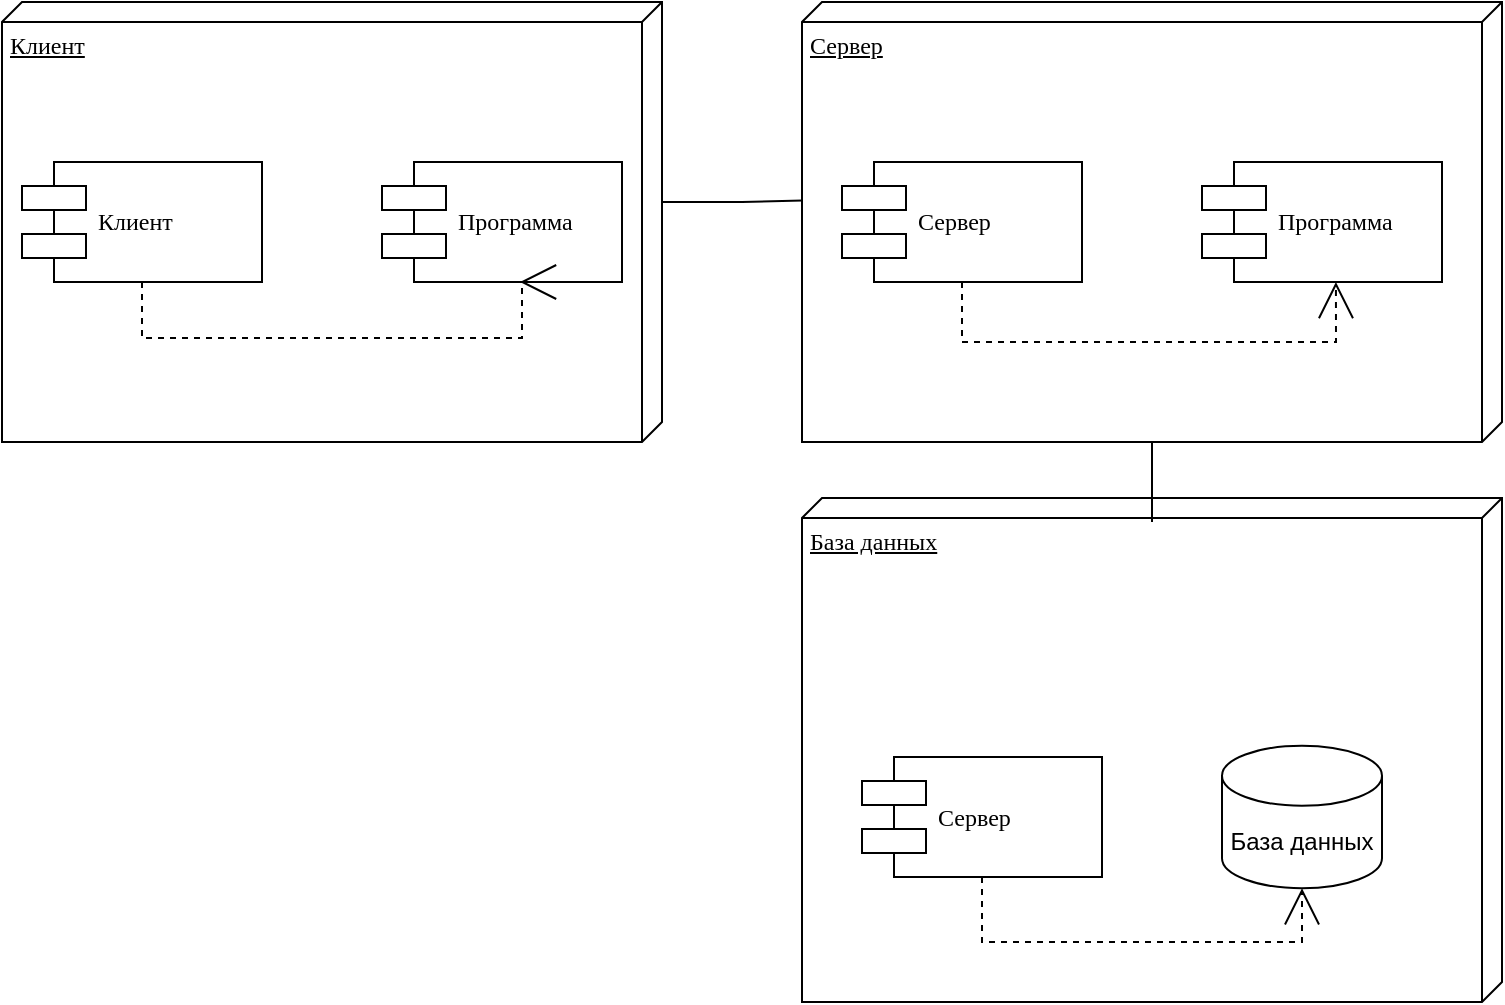 <mxfile version="15.4.0" type="device"><diagram name="Page-1" id="5f0bae14-7c28-e335-631c-24af17079c00"><mxGraphModel dx="1422" dy="822" grid="1" gridSize="10" guides="1" tooltips="1" connect="1" arrows="1" fold="1" page="1" pageScale="1" pageWidth="1100" pageHeight="850" background="none" math="0" shadow="0"><root><mxCell id="0"/><mxCell id="1" parent="0"/><mxCell id="39150e848f15840c-1" value="Клиент" style="verticalAlign=top;align=left;spacingTop=8;spacingLeft=2;spacingRight=12;shape=cube;size=10;direction=south;fontStyle=4;html=1;rounded=0;shadow=0;comic=0;labelBackgroundColor=none;strokeWidth=1;fontFamily=Verdana;fontSize=12" parent="1" vertex="1"><mxGeometry x="120" y="70" width="330" height="220" as="geometry"/></mxCell><mxCell id="39150e848f15840c-2" value="Сервер" style="verticalAlign=top;align=left;spacingTop=8;spacingLeft=2;spacingRight=12;shape=cube;size=10;direction=south;fontStyle=4;html=1;rounded=0;shadow=0;comic=0;labelBackgroundColor=none;strokeWidth=1;fontFamily=Verdana;fontSize=12" parent="1" vertex="1"><mxGeometry x="520" y="70" width="350" height="220" as="geometry"/></mxCell><mxCell id="39150e848f15840c-3" value="База данных" style="verticalAlign=top;align=left;spacingTop=8;spacingLeft=2;spacingRight=12;shape=cube;size=10;direction=south;fontStyle=4;html=1;rounded=0;shadow=0;comic=0;labelBackgroundColor=none;strokeWidth=1;fontFamily=Verdana;fontSize=12" parent="1" vertex="1"><mxGeometry x="520" y="318" width="350" height="252" as="geometry"/></mxCell><mxCell id="39150e848f15840c-5" value="Программа" style="shape=component;align=left;spacingLeft=36;rounded=0;shadow=0;comic=0;labelBackgroundColor=none;strokeWidth=1;fontFamily=Verdana;fontSize=12;html=1;" parent="1" vertex="1"><mxGeometry x="310" y="150" width="120" height="60" as="geometry"/></mxCell><mxCell id="iNiPmXnH0ssuZiDSEAi2-2" style="edgeStyle=orthogonalEdgeStyle;rounded=0;orthogonalLoop=1;jettySize=auto;html=1;dashed=1;endArrow=open;endFill=0;strokeWidth=1;endSize=16;entryX=0.558;entryY=1;entryDx=0;entryDy=0;entryPerimeter=0;exitX=0.5;exitY=1;exitDx=0;exitDy=0;startSize=8;" edge="1" parent="1" source="39150e848f15840c-7" target="wwh27eMnaKcg43Q0O2B6-7"><mxGeometry relative="1" as="geometry"><Array as="points"><mxPoint x="600" y="240"/><mxPoint x="787" y="240"/></Array></mxGeometry></mxCell><mxCell id="39150e848f15840c-7" value="Сервер" style="shape=component;align=left;spacingLeft=36;rounded=0;shadow=0;comic=0;labelBackgroundColor=none;strokeWidth=1;fontFamily=Verdana;fontSize=12;html=1;" parent="1" vertex="1"><mxGeometry x="540" y="150" width="120" height="60" as="geometry"/></mxCell><mxCell id="wwh27eMnaKcg43Q0O2B6-1" value="Клиент" style="shape=component;align=left;spacingLeft=36;rounded=0;shadow=0;comic=0;labelBackgroundColor=none;strokeWidth=1;fontFamily=Verdana;fontSize=12;html=1;" parent="1" vertex="1"><mxGeometry x="130" y="150" width="120" height="60" as="geometry"/></mxCell><mxCell id="wwh27eMnaKcg43Q0O2B6-6" style="edgeStyle=orthogonalEdgeStyle;rounded=0;html=1;dashed=1;labelBackgroundColor=none;startArrow=none;startFill=0;startSize=8;endArrow=open;endFill=0;endSize=16;fontFamily=Verdana;fontSize=12;exitX=0.5;exitY=1;exitDx=0;exitDy=0;entryX=0.575;entryY=1;entryDx=0;entryDy=0;entryPerimeter=0;" parent="1" edge="1" target="39150e848f15840c-5" source="wwh27eMnaKcg43Q0O2B6-1"><mxGeometry relative="1" as="geometry"><mxPoint x="190" y="220" as="sourcePoint"/><mxPoint x="380" y="220" as="targetPoint"/><Array as="points"><mxPoint x="190" y="238"/><mxPoint x="380" y="238"/></Array></mxGeometry></mxCell><mxCell id="wwh27eMnaKcg43Q0O2B6-7" value="Программа" style="shape=component;align=left;spacingLeft=36;rounded=0;shadow=0;comic=0;labelBackgroundColor=none;strokeWidth=1;fontFamily=Verdana;fontSize=12;html=1;" parent="1" vertex="1"><mxGeometry x="720" y="150" width="120" height="60" as="geometry"/></mxCell><mxCell id="wwh27eMnaKcg43Q0O2B6-8" value="&lt;font style=&quot;font-size: 12px&quot;&gt;Сервер&lt;/font&gt;" style="shape=component;align=left;spacingLeft=36;rounded=0;shadow=0;comic=0;labelBackgroundColor=none;strokeWidth=1;fontFamily=Verdana;fontSize=12;html=1;" parent="1" vertex="1"><mxGeometry x="550" y="447.5" width="120" height="60" as="geometry"/></mxCell><mxCell id="wwh27eMnaKcg43Q0O2B6-10" value="База данных" style="shape=cylinder3;whiteSpace=wrap;html=1;boundedLbl=1;backgroundOutline=1;size=15;" parent="1" vertex="1"><mxGeometry x="730" y="441.87" width="80" height="71.25" as="geometry"/></mxCell><mxCell id="wwh27eMnaKcg43Q0O2B6-15" style="edgeStyle=orthogonalEdgeStyle;rounded=0;html=1;dashed=1;labelBackgroundColor=none;startArrow=none;startFill=0;startSize=8;endArrow=open;endFill=0;endSize=16;fontFamily=Verdana;fontSize=12;entryX=0.5;entryY=1;entryDx=0;entryDy=0;entryPerimeter=0;exitX=0.5;exitY=1;exitDx=0;exitDy=0;" parent="1" target="wwh27eMnaKcg43Q0O2B6-10" edge="1" source="wwh27eMnaKcg43Q0O2B6-8"><mxGeometry relative="1" as="geometry"><mxPoint x="670" y="477" as="sourcePoint"/><mxPoint x="730" y="477" as="targetPoint"/><Array as="points"><mxPoint x="610" y="540"/><mxPoint x="770" y="540"/></Array></mxGeometry></mxCell><mxCell id="wwh27eMnaKcg43Q0O2B6-20" value="" style="endArrow=none;html=1;rounded=0;fontSize=10;edgeStyle=orthogonalEdgeStyle;entryX=0.451;entryY=0.999;entryDx=0;entryDy=0;entryPerimeter=0;" parent="1" target="39150e848f15840c-2" edge="1"><mxGeometry width="50" height="50" relative="1" as="geometry"><mxPoint x="450" y="170" as="sourcePoint"/><mxPoint x="500" y="170" as="targetPoint"/><Array as="points"><mxPoint x="490" y="170"/></Array></mxGeometry></mxCell><mxCell id="wwh27eMnaKcg43Q0O2B6-21" value="" style="endArrow=none;html=1;rounded=0;fontSize=10;edgeStyle=orthogonalEdgeStyle;exitX=0;exitY=0;exitDx=220;exitDy=170;exitPerimeter=0;" parent="1" source="39150e848f15840c-2" edge="1"><mxGeometry width="50" height="50" relative="1" as="geometry"><mxPoint x="654.84" y="320.78" as="sourcePoint"/><mxPoint x="695" y="330" as="targetPoint"/><Array as="points"><mxPoint x="695" y="290"/></Array></mxGeometry></mxCell></root></mxGraphModel></diagram></mxfile>